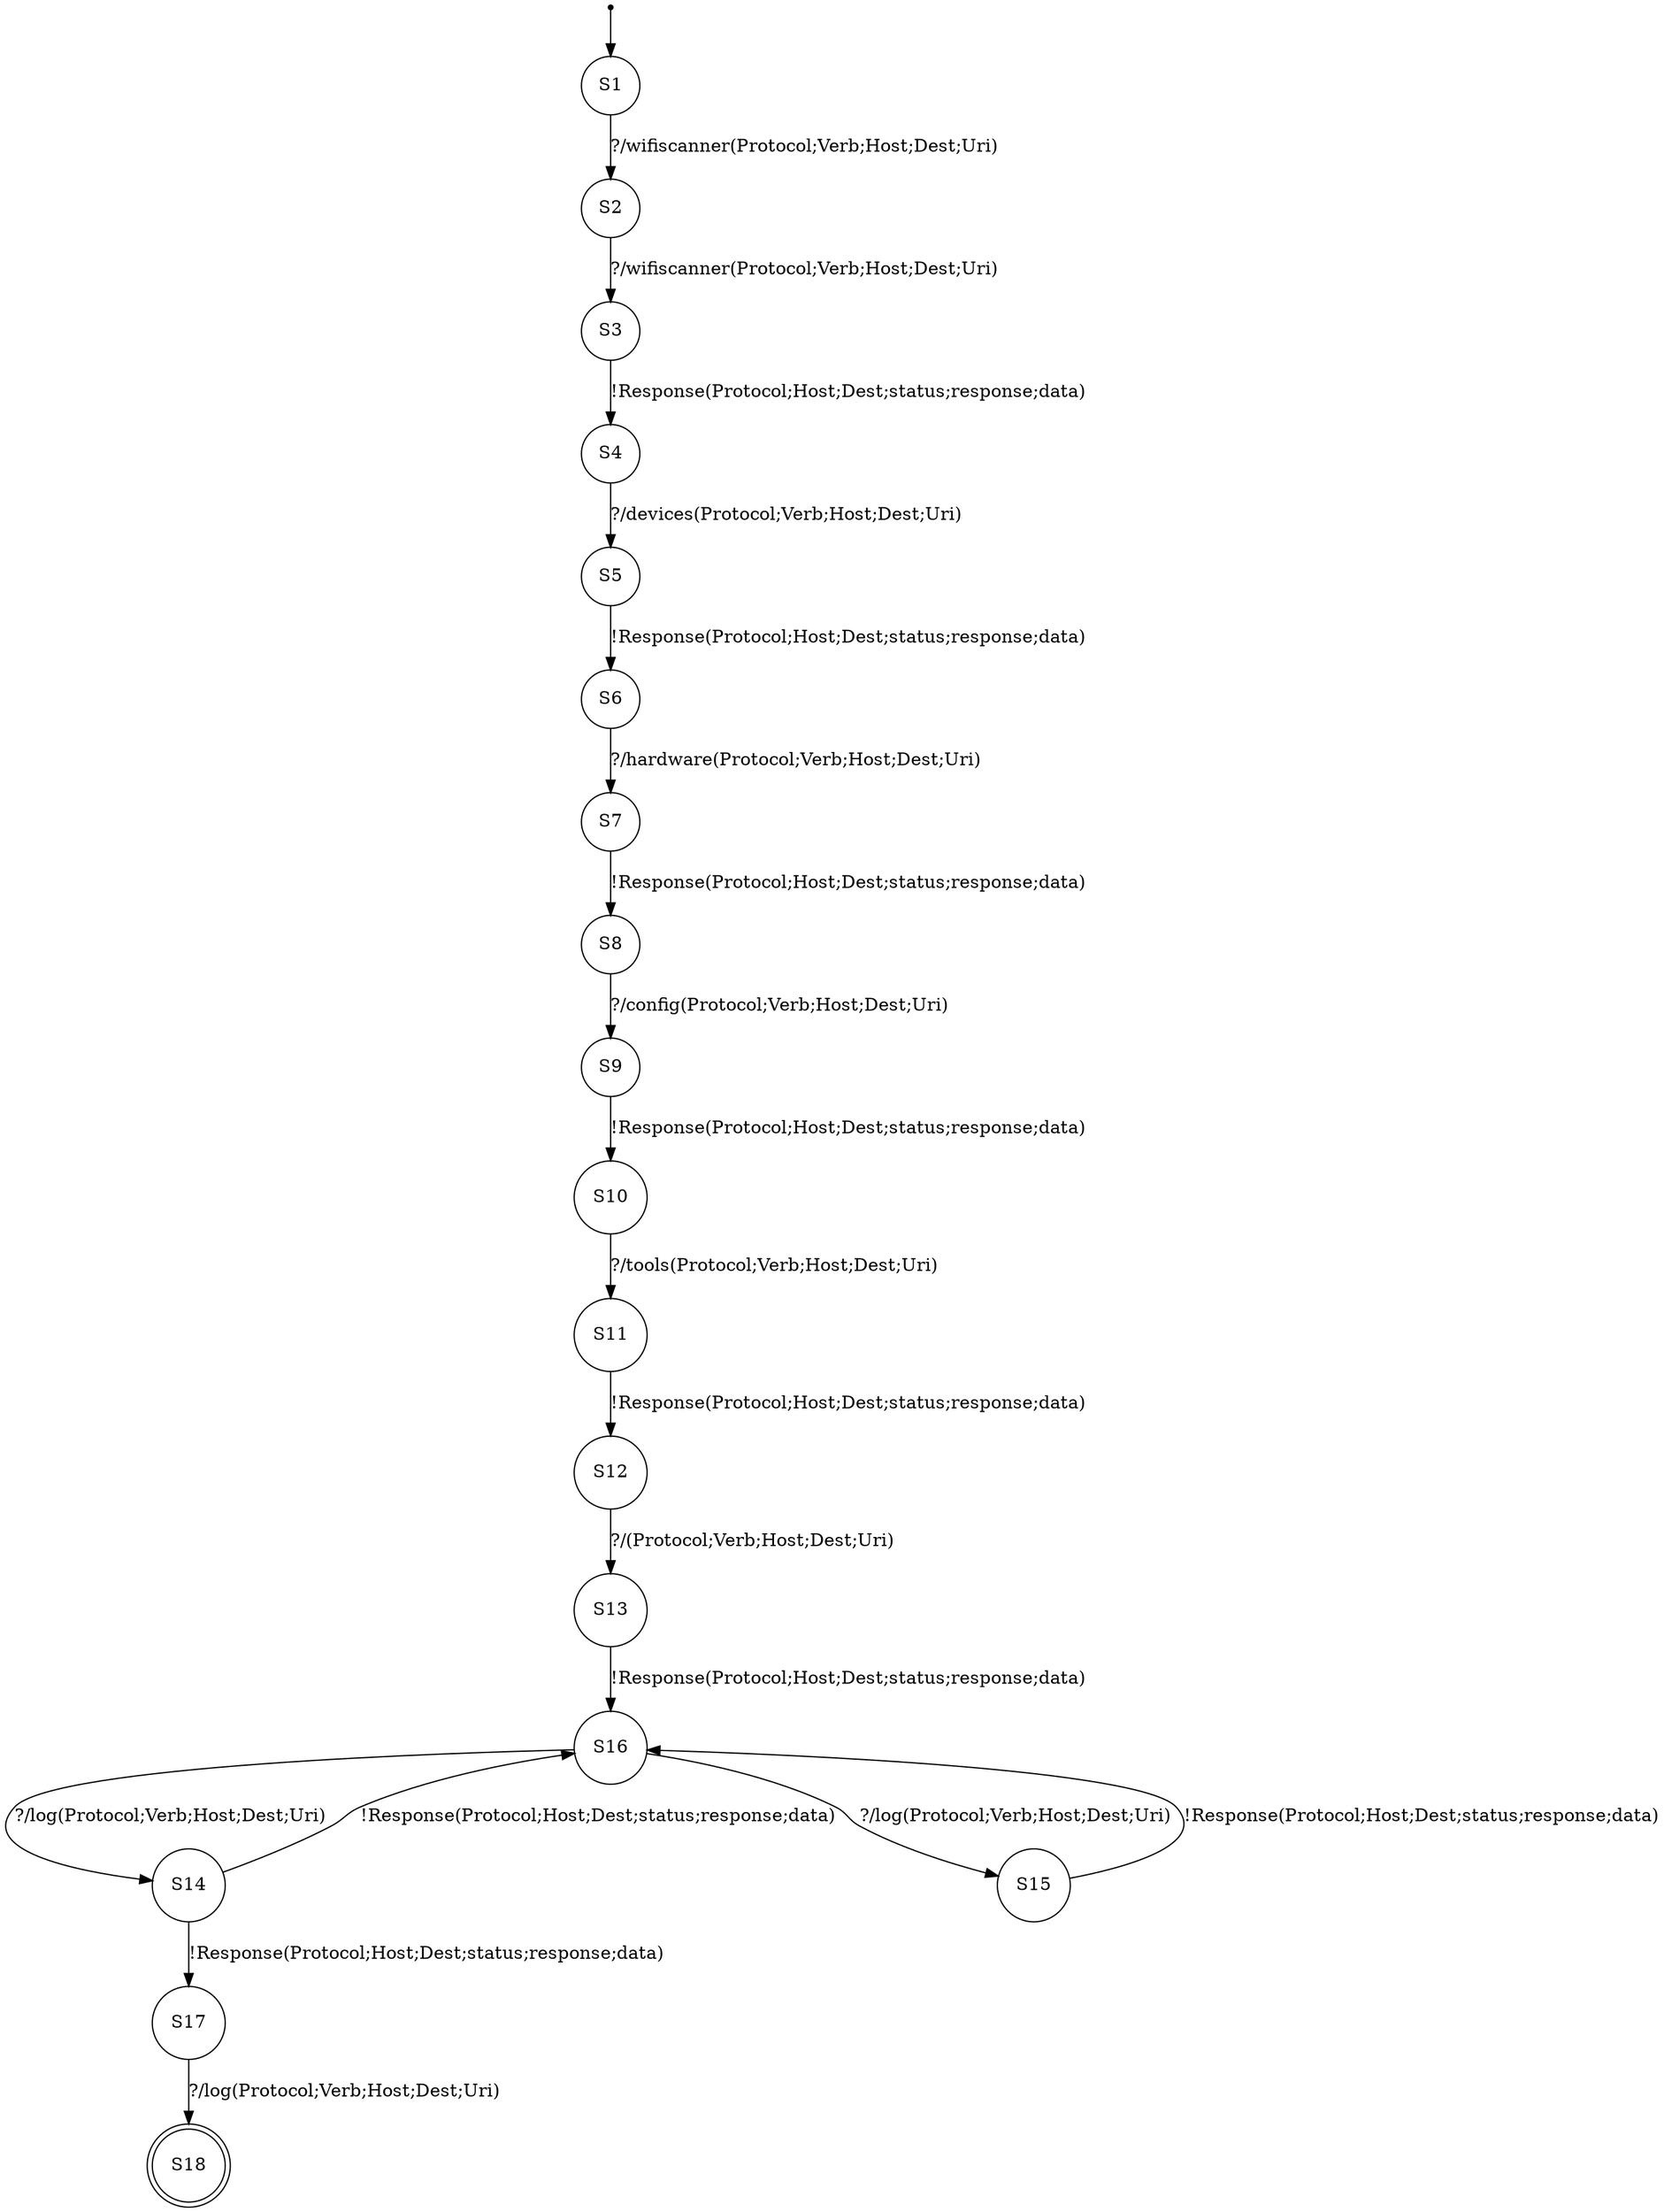 digraph LTS {
S00[shape=point]
S1[label=S1,shape=circle];
S2[label=S2,shape=circle];
S3[label=S3,shape=circle];
S4[label=S4,shape=circle];
S5[label=S5,shape=circle];
S6[label=S6,shape=circle];
S7[label=S7,shape=circle];
S8[label=S8,shape=circle];
S9[label=S9,shape=circle];
S10[label=S10,shape=circle];
S11[label=S11,shape=circle];
S12[label=S12,shape=circle];
S13[label=S13,shape=circle];
S14[label=S14,shape=circle];
S15[label=S15,shape=circle];
S16[label=S16,shape=circle];
S17[label=S17,shape=circle];
S18[label=S18,shape=doublecircle];
S00 -> S1
S1 -> S2[label ="?/wifiscanner(Protocol;Verb;Host;Dest;Uri)"];
S2 -> S3[label ="?/wifiscanner(Protocol;Verb;Host;Dest;Uri)"];
S3 -> S4[label ="!Response(Protocol;Host;Dest;status;response;data)"];
S4 -> S5[label ="?/devices(Protocol;Verb;Host;Dest;Uri)"];
S5 -> S6[label ="!Response(Protocol;Host;Dest;status;response;data)"];
S6 -> S7[label ="?/hardware(Protocol;Verb;Host;Dest;Uri)"];
S7 -> S8[label ="!Response(Protocol;Host;Dest;status;response;data)"];
S8 -> S9[label ="?/config(Protocol;Verb;Host;Dest;Uri)"];
S9 -> S10[label ="!Response(Protocol;Host;Dest;status;response;data)"];
S10 -> S11[label ="?/tools(Protocol;Verb;Host;Dest;Uri)"];
S11 -> S12[label ="!Response(Protocol;Host;Dest;status;response;data)"];
S12 -> S13[label ="?/(Protocol;Verb;Host;Dest;Uri)"];
S13 -> S16[label ="!Response(Protocol;Host;Dest;status;response;data)"];
S14 -> S16[label ="!Response(Protocol;Host;Dest;status;response;data)"];
S14 -> S17[label ="!Response(Protocol;Host;Dest;status;response;data)"];
S15 -> S16[label ="!Response(Protocol;Host;Dest;status;response;data)"];
S16 -> S14[label ="?/log(Protocol;Verb;Host;Dest;Uri)"];
S16 -> S15[label ="?/log(Protocol;Verb;Host;Dest;Uri)"];
S17 -> S18[label ="?/log(Protocol;Verb;Host;Dest;Uri)"];
}
